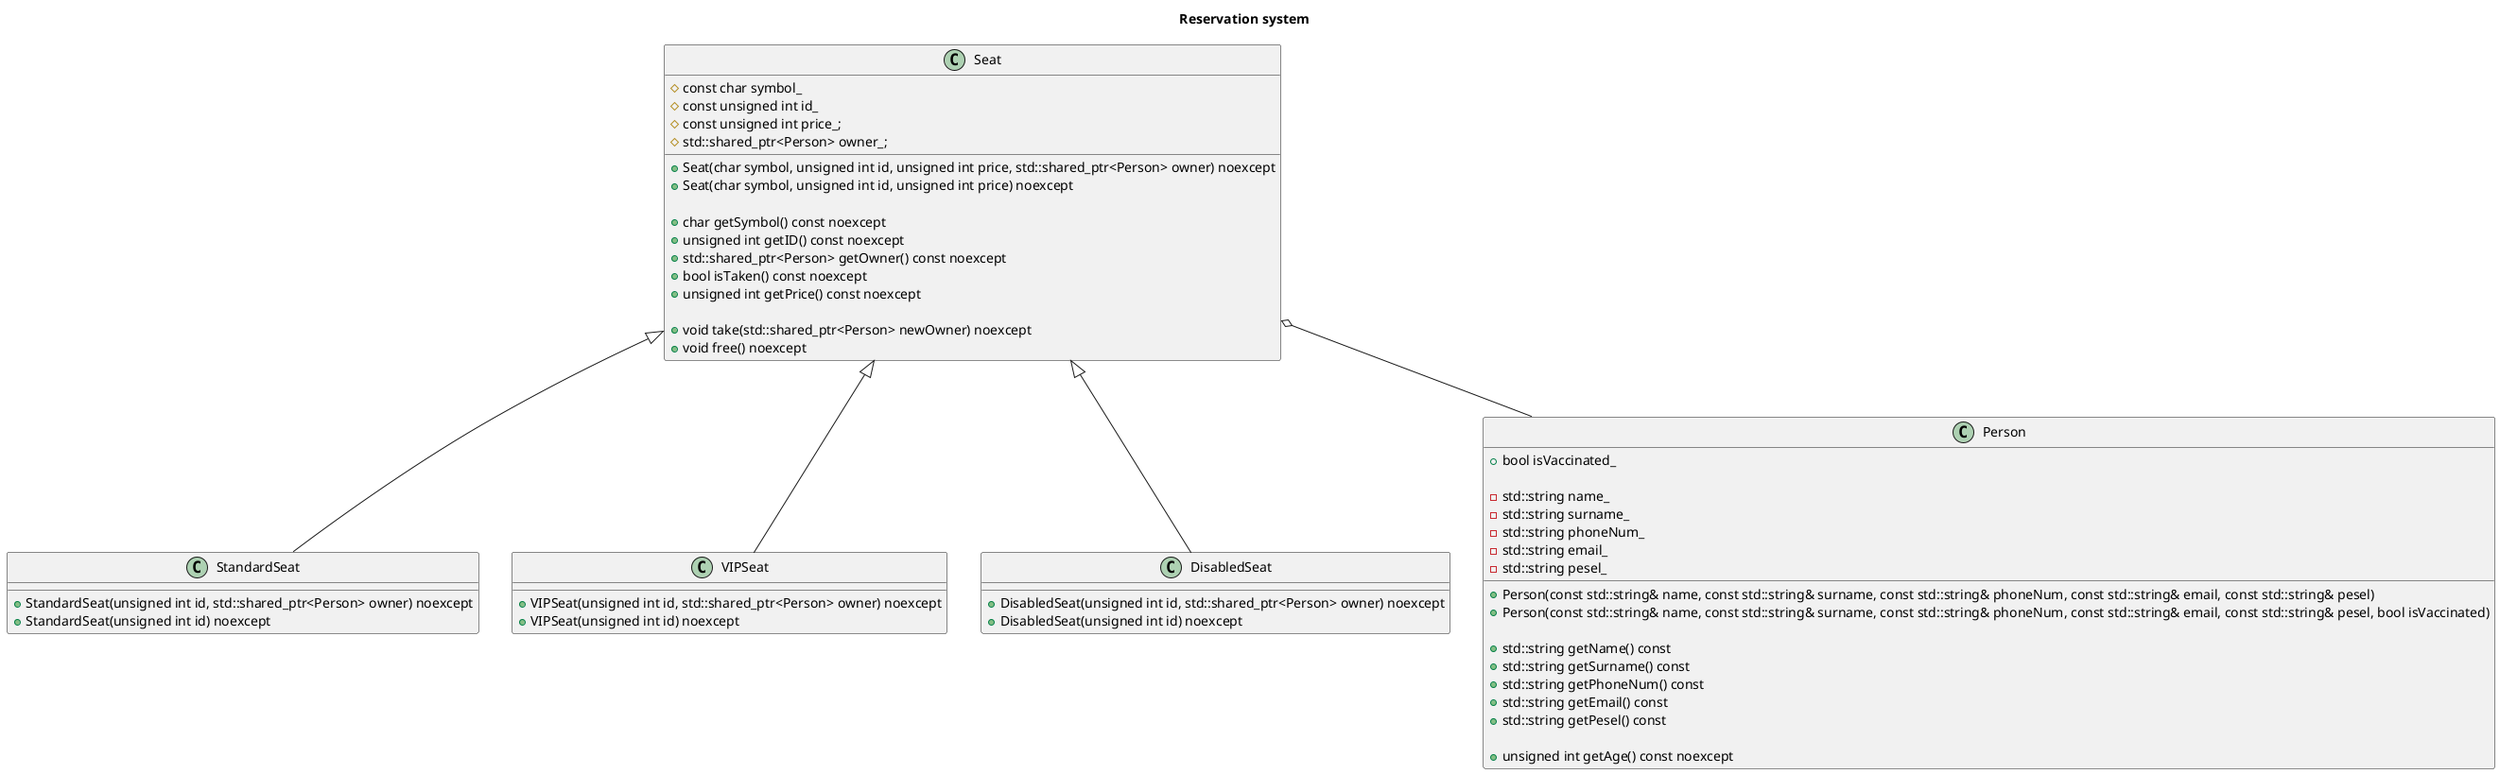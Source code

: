@startuml Reservation system

title
Reservation system
end title

class Seat {
    +Seat(char symbol, unsigned int id, unsigned int price, std::shared_ptr<Person> owner) noexcept
    +Seat(char symbol, unsigned int id, unsigned int price) noexcept

    +char getSymbol() const noexcept
    +unsigned int getID() const noexcept
    +std::shared_ptr<Person> getOwner() const noexcept
    +bool isTaken() const noexcept
    +unsigned int getPrice() const noexcept

    +void take(std::shared_ptr<Person> newOwner) noexcept
    +void free() noexcept

    #const char symbol_
    #const unsigned int id_
    #const unsigned int price_;
    #std::shared_ptr<Person> owner_;
}

class StandardSeat {
    +StandardSeat(unsigned int id, std::shared_ptr<Person> owner) noexcept
    +StandardSeat(unsigned int id) noexcept
}

class VIPSeat {
    +VIPSeat(unsigned int id, std::shared_ptr<Person> owner) noexcept
    +VIPSeat(unsigned int id) noexcept
}

class DisabledSeat {
    +DisabledSeat(unsigned int id, std::shared_ptr<Person> owner) noexcept
    +DisabledSeat(unsigned int id) noexcept
}

class Person {
    +Person(const std::string& name, const std::string& surname, const std::string& phoneNum, const std::string& email, const std::string& pesel)
    +Person(const std::string& name, const std::string& surname, const std::string& phoneNum, const std::string& email, const std::string& pesel, bool isVaccinated)

    +std::string getName() const
    +std::string getSurname() const
    +std::string getPhoneNum() const
    +std::string getEmail() const
    +std::string getPesel() const

    +unsigned int getAge() const noexcept

    +bool isVaccinated_

    -std::string name_
    -std::string surname_
    -std::string phoneNum_
    -std::string email_
    -std::string pesel_
}

Seat <|-- StandardSeat
Seat <|-- VIPSeat
Seat <|-- DisabledSeat

Seat o-- Person

@enduml

